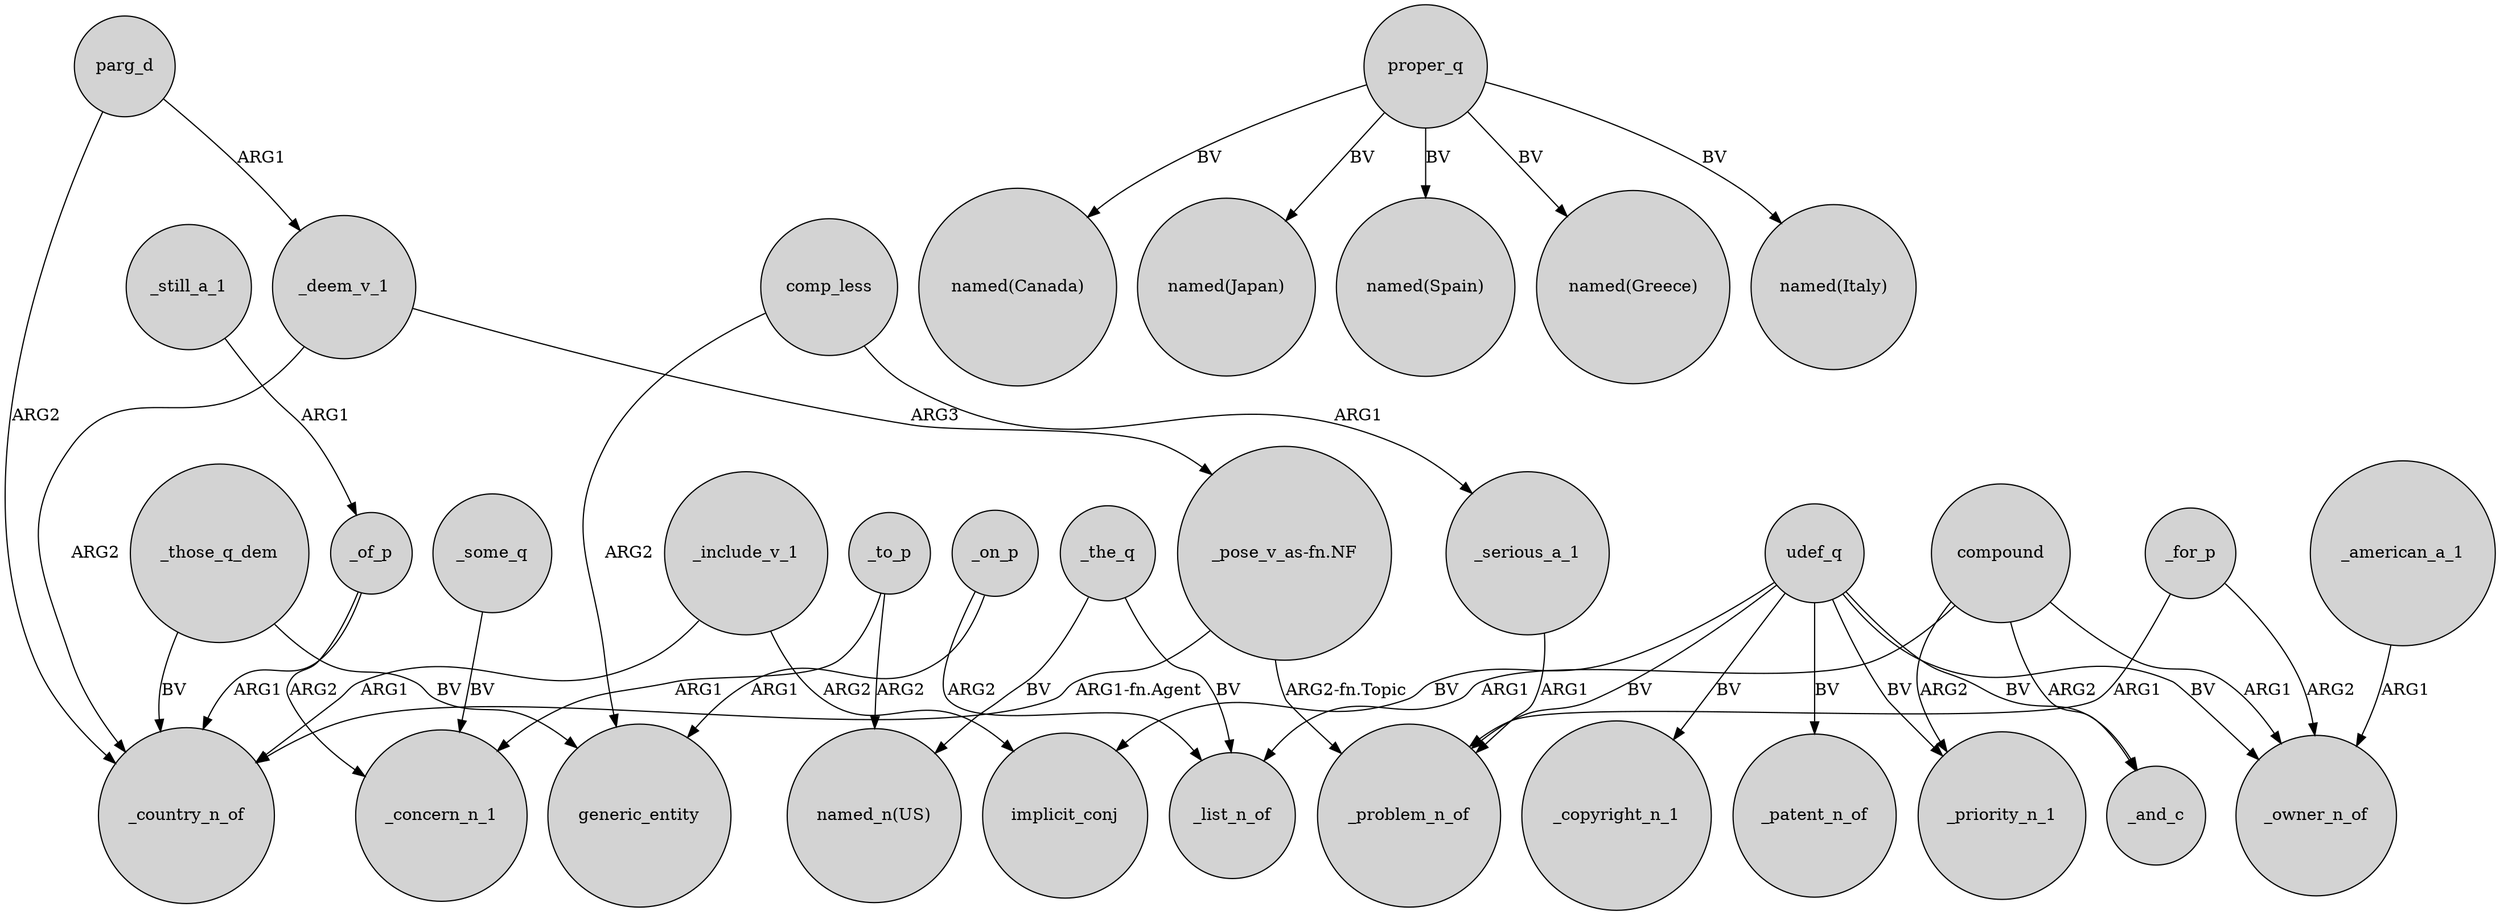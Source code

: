 digraph {
	node [shape=circle style=filled]
	compound -> _priority_n_1 [label=ARG2]
	_of_p -> _concern_n_1 [label=ARG2]
	comp_less -> generic_entity [label=ARG2]
	_to_p -> _concern_n_1 [label=ARG1]
	proper_q -> "named(Canada)" [label=BV]
	_on_p -> _list_n_of [label=ARG2]
	parg_d -> _country_n_of [label=ARG2]
	parg_d -> _deem_v_1 [label=ARG1]
	"_pose_v_as-fn.NF" -> _problem_n_of [label="ARG2-fn.Topic"]
	_include_v_1 -> implicit_conj [label=ARG2]
	udef_q -> _problem_n_of [label=BV]
	udef_q -> implicit_conj [label=BV]
	proper_q -> "named(Japan)" [label=BV]
	_american_a_1 -> _owner_n_of [label=ARG1]
	_to_p -> "named_n(US)" [label=ARG2]
	_of_p -> _country_n_of [label=ARG1]
	_the_q -> "named_n(US)" [label=BV]
	comp_less -> _serious_a_1 [label=ARG1]
	udef_q -> _patent_n_of [label=BV]
	compound -> _and_c [label=ARG2]
	compound -> _list_n_of [label=ARG1]
	_still_a_1 -> _of_p [label=ARG1]
	_for_p -> _owner_n_of [label=ARG2]
	"_pose_v_as-fn.NF" -> _country_n_of [label="ARG1-fn.Agent"]
	_some_q -> _concern_n_1 [label=BV]
	udef_q -> _owner_n_of [label=BV]
	_deem_v_1 -> "_pose_v_as-fn.NF" [label=ARG3]
	_those_q_dem -> _country_n_of [label=BV]
	_for_p -> _problem_n_of [label=ARG1]
	_on_p -> generic_entity [label=ARG1]
	_serious_a_1 -> _problem_n_of [label=ARG1]
	_the_q -> _list_n_of [label=BV]
	_deem_v_1 -> _country_n_of [label=ARG2]
	proper_q -> "named(Spain)" [label=BV]
	proper_q -> "named(Greece)" [label=BV]
	udef_q -> _copyright_n_1 [label=BV]
	udef_q -> _priority_n_1 [label=BV]
	compound -> _owner_n_of [label=ARG1]
	udef_q -> _and_c [label=BV]
	_those_q_dem -> generic_entity [label=BV]
	_include_v_1 -> _country_n_of [label=ARG1]
	proper_q -> "named(Italy)" [label=BV]
}
